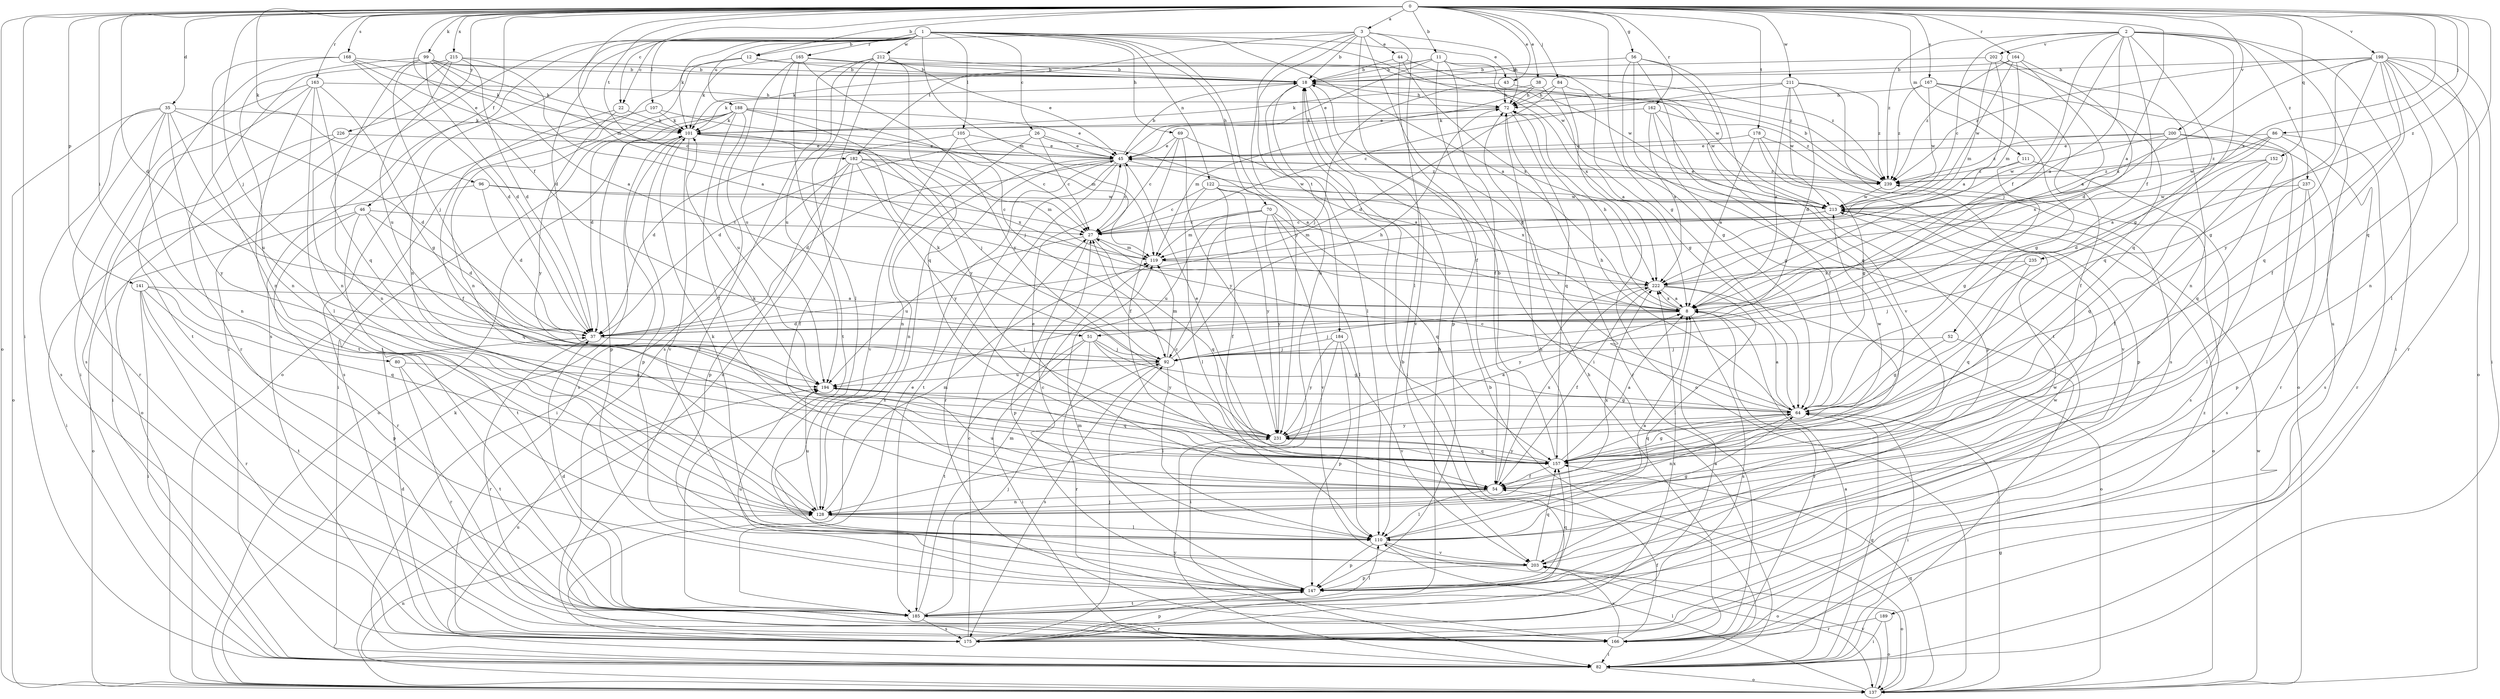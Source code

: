 strict digraph  {
0;
1;
2;
3;
8;
11;
12;
18;
22;
26;
27;
35;
37;
38;
43;
44;
45;
46;
51;
52;
54;
56;
64;
69;
70;
72;
80;
82;
84;
86;
92;
96;
99;
101;
105;
107;
110;
111;
119;
122;
128;
137;
141;
147;
152;
157;
162;
163;
164;
165;
166;
167;
168;
175;
178;
182;
184;
185;
188;
189;
194;
198;
200;
202;
203;
211;
212;
213;
215;
222;
226;
231;
235;
237;
239;
0 -> 3  [label=a];
0 -> 8  [label=a];
0 -> 11  [label=b];
0 -> 12  [label=b];
0 -> 22  [label=c];
0 -> 35  [label=d];
0 -> 37  [label=d];
0 -> 38  [label=e];
0 -> 43  [label=e];
0 -> 46  [label=f];
0 -> 51  [label=f];
0 -> 56  [label=g];
0 -> 64  [label=g];
0 -> 80  [label=i];
0 -> 82  [label=i];
0 -> 84  [label=j];
0 -> 86  [label=j];
0 -> 92  [label=j];
0 -> 96  [label=k];
0 -> 99  [label=k];
0 -> 111  [label=m];
0 -> 119  [label=m];
0 -> 137  [label=o];
0 -> 141  [label=p];
0 -> 152  [label=q];
0 -> 157  [label=q];
0 -> 162  [label=r];
0 -> 163  [label=r];
0 -> 164  [label=r];
0 -> 167  [label=s];
0 -> 168  [label=s];
0 -> 178  [label=t];
0 -> 182  [label=t];
0 -> 198  [label=v];
0 -> 200  [label=v];
0 -> 211  [label=w];
0 -> 215  [label=x];
0 -> 222  [label=x];
0 -> 226  [label=y];
0 -> 235  [label=z];
1 -> 8  [label=a];
1 -> 22  [label=c];
1 -> 26  [label=c];
1 -> 37  [label=d];
1 -> 43  [label=e];
1 -> 69  [label=h];
1 -> 70  [label=h];
1 -> 82  [label=i];
1 -> 101  [label=k];
1 -> 105  [label=l];
1 -> 107  [label=l];
1 -> 119  [label=m];
1 -> 122  [label=n];
1 -> 128  [label=n];
1 -> 165  [label=r];
1 -> 175  [label=s];
1 -> 188  [label=u];
1 -> 212  [label=w];
1 -> 213  [label=w];
1 -> 231  [label=y];
2 -> 8  [label=a];
2 -> 27  [label=c];
2 -> 51  [label=f];
2 -> 52  [label=f];
2 -> 64  [label=g];
2 -> 82  [label=i];
2 -> 92  [label=j];
2 -> 157  [label=q];
2 -> 189  [label=u];
2 -> 202  [label=v];
2 -> 237  [label=z];
2 -> 239  [label=z];
3 -> 12  [label=b];
3 -> 18  [label=b];
3 -> 44  [label=e];
3 -> 54  [label=f];
3 -> 64  [label=g];
3 -> 72  [label=h];
3 -> 110  [label=l];
3 -> 128  [label=n];
3 -> 182  [label=t];
3 -> 184  [label=t];
8 -> 37  [label=d];
8 -> 72  [label=h];
8 -> 92  [label=j];
8 -> 166  [label=r];
8 -> 175  [label=s];
8 -> 222  [label=x];
11 -> 18  [label=b];
11 -> 45  [label=e];
11 -> 54  [label=f];
11 -> 82  [label=i];
11 -> 101  [label=k];
11 -> 213  [label=w];
11 -> 222  [label=x];
12 -> 18  [label=b];
12 -> 128  [label=n];
12 -> 137  [label=o];
12 -> 239  [label=z];
18 -> 72  [label=h];
18 -> 82  [label=i];
18 -> 101  [label=k];
18 -> 110  [label=l];
18 -> 203  [label=v];
22 -> 54  [label=f];
22 -> 101  [label=k];
22 -> 231  [label=y];
26 -> 8  [label=a];
26 -> 27  [label=c];
26 -> 37  [label=d];
26 -> 45  [label=e];
26 -> 128  [label=n];
27 -> 119  [label=m];
27 -> 147  [label=p];
27 -> 157  [label=q];
27 -> 194  [label=u];
35 -> 37  [label=d];
35 -> 101  [label=k];
35 -> 128  [label=n];
35 -> 137  [label=o];
35 -> 166  [label=r];
35 -> 175  [label=s];
35 -> 194  [label=u];
35 -> 231  [label=y];
37 -> 92  [label=j];
37 -> 166  [label=r];
38 -> 8  [label=a];
38 -> 45  [label=e];
38 -> 72  [label=h];
38 -> 101  [label=k];
43 -> 72  [label=h];
43 -> 92  [label=j];
43 -> 213  [label=w];
44 -> 18  [label=b];
44 -> 147  [label=p];
44 -> 213  [label=w];
44 -> 222  [label=x];
45 -> 18  [label=b];
45 -> 27  [label=c];
45 -> 37  [label=d];
45 -> 128  [label=n];
45 -> 166  [label=r];
45 -> 175  [label=s];
45 -> 185  [label=t];
45 -> 213  [label=w];
45 -> 239  [label=z];
46 -> 27  [label=c];
46 -> 37  [label=d];
46 -> 137  [label=o];
46 -> 157  [label=q];
46 -> 166  [label=r];
46 -> 185  [label=t];
51 -> 64  [label=g];
51 -> 82  [label=i];
51 -> 92  [label=j];
51 -> 166  [label=r];
51 -> 185  [label=t];
51 -> 231  [label=y];
52 -> 64  [label=g];
52 -> 82  [label=i];
52 -> 92  [label=j];
54 -> 45  [label=e];
54 -> 110  [label=l];
54 -> 128  [label=n];
54 -> 194  [label=u];
54 -> 222  [label=x];
56 -> 18  [label=b];
56 -> 54  [label=f];
56 -> 64  [label=g];
56 -> 157  [label=q];
56 -> 185  [label=t];
56 -> 203  [label=v];
64 -> 8  [label=a];
64 -> 27  [label=c];
64 -> 72  [label=h];
64 -> 82  [label=i];
64 -> 128  [label=n];
64 -> 157  [label=q];
64 -> 231  [label=y];
69 -> 8  [label=a];
69 -> 27  [label=c];
69 -> 45  [label=e];
69 -> 54  [label=f];
69 -> 231  [label=y];
70 -> 27  [label=c];
70 -> 110  [label=l];
70 -> 119  [label=m];
70 -> 157  [label=q];
70 -> 194  [label=u];
70 -> 203  [label=v];
70 -> 231  [label=y];
72 -> 101  [label=k];
72 -> 119  [label=m];
72 -> 157  [label=q];
72 -> 166  [label=r];
80 -> 166  [label=r];
80 -> 185  [label=t];
80 -> 194  [label=u];
82 -> 8  [label=a];
82 -> 64  [label=g];
82 -> 137  [label=o];
82 -> 194  [label=u];
82 -> 231  [label=y];
84 -> 37  [label=d];
84 -> 64  [label=g];
84 -> 72  [label=h];
84 -> 137  [label=o];
86 -> 8  [label=a];
86 -> 45  [label=e];
86 -> 166  [label=r];
86 -> 175  [label=s];
86 -> 213  [label=w];
86 -> 239  [label=z];
92 -> 72  [label=h];
92 -> 101  [label=k];
92 -> 110  [label=l];
92 -> 119  [label=m];
92 -> 175  [label=s];
92 -> 194  [label=u];
96 -> 27  [label=c];
96 -> 37  [label=d];
96 -> 82  [label=i];
96 -> 213  [label=w];
99 -> 8  [label=a];
99 -> 18  [label=b];
99 -> 27  [label=c];
99 -> 37  [label=d];
99 -> 92  [label=j];
99 -> 101  [label=k];
99 -> 128  [label=n];
99 -> 157  [label=q];
101 -> 45  [label=e];
101 -> 92  [label=j];
101 -> 137  [label=o];
101 -> 147  [label=p];
101 -> 175  [label=s];
101 -> 203  [label=v];
105 -> 27  [label=c];
105 -> 37  [label=d];
105 -> 45  [label=e];
105 -> 203  [label=v];
107 -> 101  [label=k];
107 -> 119  [label=m];
107 -> 175  [label=s];
110 -> 8  [label=a];
110 -> 27  [label=c];
110 -> 64  [label=g];
110 -> 101  [label=k];
110 -> 137  [label=o];
110 -> 147  [label=p];
110 -> 203  [label=v];
111 -> 64  [label=g];
111 -> 175  [label=s];
111 -> 239  [label=z];
119 -> 222  [label=x];
122 -> 27  [label=c];
122 -> 54  [label=f];
122 -> 110  [label=l];
122 -> 213  [label=w];
122 -> 222  [label=x];
122 -> 231  [label=y];
128 -> 110  [label=l];
128 -> 119  [label=m];
128 -> 194  [label=u];
128 -> 222  [label=x];
137 -> 18  [label=b];
137 -> 64  [label=g];
137 -> 101  [label=k];
137 -> 110  [label=l];
137 -> 128  [label=n];
137 -> 157  [label=q];
137 -> 203  [label=v];
137 -> 213  [label=w];
141 -> 8  [label=a];
141 -> 82  [label=i];
141 -> 147  [label=p];
141 -> 157  [label=q];
141 -> 166  [label=r];
141 -> 185  [label=t];
147 -> 72  [label=h];
147 -> 119  [label=m];
147 -> 157  [label=q];
147 -> 185  [label=t];
147 -> 194  [label=u];
147 -> 213  [label=w];
152 -> 37  [label=d];
152 -> 54  [label=f];
152 -> 157  [label=q];
152 -> 239  [label=z];
157 -> 8  [label=a];
157 -> 18  [label=b];
157 -> 27  [label=c];
157 -> 54  [label=f];
157 -> 64  [label=g];
157 -> 101  [label=k];
157 -> 231  [label=y];
162 -> 64  [label=g];
162 -> 101  [label=k];
162 -> 147  [label=p];
162 -> 222  [label=x];
162 -> 239  [label=z];
163 -> 64  [label=g];
163 -> 72  [label=h];
163 -> 82  [label=i];
163 -> 110  [label=l];
163 -> 128  [label=n];
163 -> 175  [label=s];
163 -> 185  [label=t];
164 -> 8  [label=a];
164 -> 18  [label=b];
164 -> 37  [label=d];
164 -> 119  [label=m];
164 -> 213  [label=w];
164 -> 239  [label=z];
165 -> 18  [label=b];
165 -> 101  [label=k];
165 -> 110  [label=l];
165 -> 175  [label=s];
165 -> 194  [label=u];
165 -> 231  [label=y];
165 -> 239  [label=z];
166 -> 54  [label=f];
166 -> 72  [label=h];
166 -> 82  [label=i];
166 -> 203  [label=v];
166 -> 239  [label=z];
167 -> 54  [label=f];
167 -> 64  [label=g];
167 -> 72  [label=h];
167 -> 137  [label=o];
167 -> 213  [label=w];
167 -> 239  [label=z];
168 -> 18  [label=b];
168 -> 37  [label=d];
168 -> 45  [label=e];
168 -> 101  [label=k];
168 -> 128  [label=n];
168 -> 185  [label=t];
175 -> 18  [label=b];
175 -> 27  [label=c];
175 -> 37  [label=d];
175 -> 92  [label=j];
175 -> 147  [label=p];
175 -> 222  [label=x];
178 -> 8  [label=a];
178 -> 45  [label=e];
178 -> 64  [label=g];
178 -> 147  [label=p];
178 -> 203  [label=v];
182 -> 54  [label=f];
182 -> 82  [label=i];
182 -> 119  [label=m];
182 -> 147  [label=p];
182 -> 222  [label=x];
182 -> 231  [label=y];
182 -> 239  [label=z];
184 -> 82  [label=i];
184 -> 92  [label=j];
184 -> 147  [label=p];
184 -> 203  [label=v];
184 -> 231  [label=y];
185 -> 8  [label=a];
185 -> 18  [label=b];
185 -> 37  [label=d];
185 -> 45  [label=e];
185 -> 92  [label=j];
185 -> 110  [label=l];
185 -> 119  [label=m];
185 -> 166  [label=r];
185 -> 175  [label=s];
188 -> 37  [label=d];
188 -> 45  [label=e];
188 -> 54  [label=f];
188 -> 82  [label=i];
188 -> 92  [label=j];
188 -> 101  [label=k];
188 -> 147  [label=p];
188 -> 194  [label=u];
188 -> 231  [label=y];
189 -> 82  [label=i];
189 -> 137  [label=o];
189 -> 166  [label=r];
194 -> 64  [label=g];
194 -> 157  [label=q];
198 -> 18  [label=b];
198 -> 54  [label=f];
198 -> 64  [label=g];
198 -> 82  [label=i];
198 -> 110  [label=l];
198 -> 128  [label=n];
198 -> 137  [label=o];
198 -> 157  [label=q];
198 -> 166  [label=r];
198 -> 222  [label=x];
198 -> 231  [label=y];
198 -> 239  [label=z];
200 -> 45  [label=e];
200 -> 157  [label=q];
200 -> 166  [label=r];
200 -> 213  [label=w];
200 -> 222  [label=x];
200 -> 239  [label=z];
202 -> 8  [label=a];
202 -> 18  [label=b];
202 -> 119  [label=m];
202 -> 128  [label=n];
202 -> 157  [label=q];
203 -> 137  [label=o];
203 -> 147  [label=p];
203 -> 157  [label=q];
203 -> 213  [label=w];
211 -> 8  [label=a];
211 -> 27  [label=c];
211 -> 37  [label=d];
211 -> 72  [label=h];
211 -> 175  [label=s];
211 -> 213  [label=w];
211 -> 239  [label=z];
212 -> 18  [label=b];
212 -> 45  [label=e];
212 -> 137  [label=o];
212 -> 157  [label=q];
212 -> 166  [label=r];
212 -> 185  [label=t];
212 -> 194  [label=u];
213 -> 27  [label=c];
213 -> 119  [label=m];
213 -> 137  [label=o];
215 -> 8  [label=a];
215 -> 18  [label=b];
215 -> 37  [label=d];
215 -> 128  [label=n];
215 -> 166  [label=r];
215 -> 194  [label=u];
222 -> 8  [label=a];
222 -> 54  [label=f];
222 -> 110  [label=l];
222 -> 137  [label=o];
222 -> 231  [label=y];
226 -> 45  [label=e];
226 -> 82  [label=i];
226 -> 137  [label=o];
231 -> 8  [label=a];
231 -> 45  [label=e];
231 -> 157  [label=q];
231 -> 213  [label=w];
235 -> 92  [label=j];
235 -> 157  [label=q];
235 -> 222  [label=x];
237 -> 110  [label=l];
237 -> 147  [label=p];
237 -> 175  [label=s];
237 -> 213  [label=w];
239 -> 18  [label=b];
239 -> 45  [label=e];
239 -> 213  [label=w];
}
